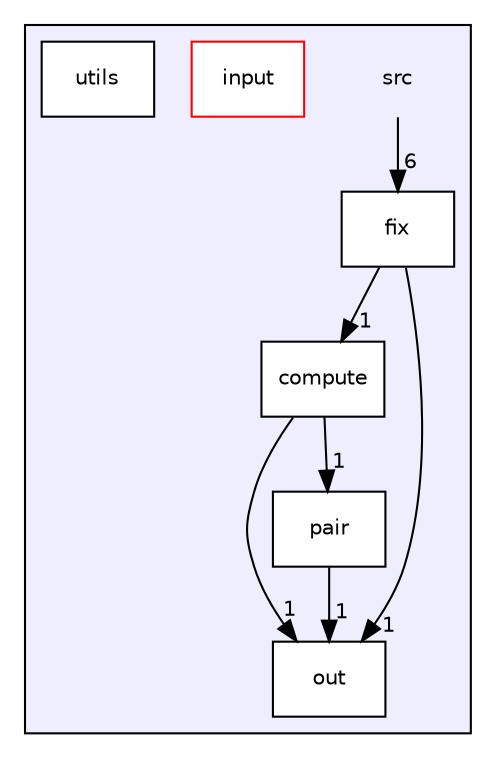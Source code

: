 digraph "src" {
  compound=true
  node [ fontsize="10", fontname="Helvetica"];
  edge [ labelfontsize="10", labelfontname="Helvetica"];
  subgraph clusterdir_68267d1309a1af8e8297ef4c3efbcdba {
    graph [ bgcolor="#eeeeff", pencolor="black", label="" URL="dir_68267d1309a1af8e8297ef4c3efbcdba.html"];
    dir_68267d1309a1af8e8297ef4c3efbcdba [shape=plaintext label="src"];
    dir_e10d8d1736f2f8a793a6d4fd13649885 [shape=box label="compute" color="black" fillcolor="white" style="filled" URL="dir_e10d8d1736f2f8a793a6d4fd13649885.html"];
    dir_08442fbd8d3d956614c7ce760146833f [shape=box label="fix" color="black" fillcolor="white" style="filled" URL="dir_08442fbd8d3d956614c7ce760146833f.html"];
    dir_d365e15d984c8d0205117ee0c40d6716 [shape=box label="input" color="red" fillcolor="white" style="filled" URL="dir_d365e15d984c8d0205117ee0c40d6716.html"];
    dir_d81c4bf07038884bb7449457c83d02c1 [shape=box label="out" color="black" fillcolor="white" style="filled" URL="dir_d81c4bf07038884bb7449457c83d02c1.html"];
    dir_f3caa1856c77f7217b1d3fa63ae3862e [shape=box label="pair" color="black" fillcolor="white" style="filled" URL="dir_f3caa1856c77f7217b1d3fa63ae3862e.html"];
    dir_313caf1132e152dd9b58bea13a4052ca [shape=box label="utils" color="black" fillcolor="white" style="filled" URL="dir_313caf1132e152dd9b58bea13a4052ca.html"];
  }
  dir_68267d1309a1af8e8297ef4c3efbcdba->dir_08442fbd8d3d956614c7ce760146833f [headlabel="6", labeldistance=1.5 headhref="dir_000000_000005.html"];
  dir_f3caa1856c77f7217b1d3fa63ae3862e->dir_d81c4bf07038884bb7449457c83d02c1 [headlabel="1", labeldistance=1.5 headhref="dir_000006_000004.html"];
  dir_08442fbd8d3d956614c7ce760146833f->dir_d81c4bf07038884bb7449457c83d02c1 [headlabel="1", labeldistance=1.5 headhref="dir_000005_000004.html"];
  dir_08442fbd8d3d956614c7ce760146833f->dir_e10d8d1736f2f8a793a6d4fd13649885 [headlabel="1", labeldistance=1.5 headhref="dir_000005_000001.html"];
  dir_e10d8d1736f2f8a793a6d4fd13649885->dir_d81c4bf07038884bb7449457c83d02c1 [headlabel="1", labeldistance=1.5 headhref="dir_000001_000004.html"];
  dir_e10d8d1736f2f8a793a6d4fd13649885->dir_f3caa1856c77f7217b1d3fa63ae3862e [headlabel="1", labeldistance=1.5 headhref="dir_000001_000006.html"];
}
